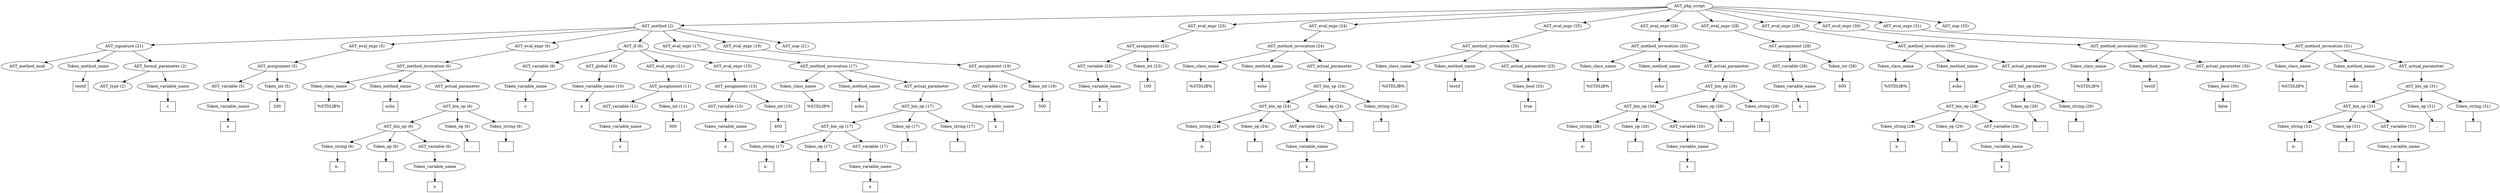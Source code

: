 /*
 * AST in dot format generated by phc -- the PHP compiler
 */

digraph AST {
node_0 [label="AST_php_script"];
node_1 [label="AST_method (2)"];
node_2 [label="AST_signature (21)"];
node_3 [label="AST_method_mod"];
node_4 [label="Token_method_name"];
node_5 [label="testif", shape=box]
node_4 -> node_5;
node_6 [label="AST_formal_parameter (2)"];
node_7 [label="AST_type (2)"];
node_8 [label="Token_variable_name"];
node_9 [label="c", shape=box]
node_8 -> node_9;
node_6 -> node_8;
node_6 -> node_7;
node_2 -> node_6;
node_2 -> node_4;
node_2 -> node_3;
node_10 [label="AST_eval_expr (5)"];
node_11 [label="AST_assignment (5)"];
node_12 [label="AST_variable (5)"];
node_13 [label="Token_variable_name"];
node_14 [label="x", shape=box]
node_13 -> node_14;
node_12 -> node_13;
node_15 [label="Token_int (5)"];
node_16 [label="200", shape=box]
node_15 -> node_16;
node_11 -> node_15;
node_11 -> node_12;
node_10 -> node_11;
node_17 [label="AST_eval_expr (6)"];
node_18 [label="AST_method_invocation (6)"];
node_19 [label="Token_class_name"];
node_20 [label="%STDLIB%", shape=box]
node_19 -> node_20;
node_21 [label="Token_method_name"];
node_22 [label="echo", shape=box]
node_21 -> node_22;
node_23 [label="AST_actual_parameter"];
node_24 [label="AST_bin_op (6)"];
node_25 [label="AST_bin_op (6)"];
node_26 [label="Token_string (6)"];
node_27 [label="x: ", shape=box]
node_26 -> node_27;
node_28 [label="Token_op (6)"];
node_29 [label=".", shape=box]
node_28 -> node_29;
node_30 [label="AST_variable (6)"];
node_31 [label="Token_variable_name"];
node_32 [label="x", shape=box]
node_31 -> node_32;
node_30 -> node_31;
node_25 -> node_30;
node_25 -> node_28;
node_25 -> node_26;
node_33 [label="Token_op (6)"];
node_34 [label=".", shape=box]
node_33 -> node_34;
node_35 [label="Token_string (6)"];
node_36 [label="", shape=box]
node_35 -> node_36;
node_24 -> node_35;
node_24 -> node_33;
node_24 -> node_25;
node_23 -> node_24;
node_18 -> node_23;
node_18 -> node_21;
node_18 -> node_19;
node_17 -> node_18;
node_37 [label="AST_if (8)"];
node_38 [label="AST_variable (8)"];
node_39 [label="Token_variable_name"];
node_40 [label="c", shape=box]
node_39 -> node_40;
node_38 -> node_39;
node_41 [label="AST_global (10)"];
node_42 [label="Token_variable_name (10)"];
node_43 [label="x", shape=box]
node_42 -> node_43;
node_41 -> node_42;
node_44 [label="AST_eval_expr (11)"];
node_45 [label="AST_assignment (11)"];
node_46 [label="AST_variable (11)"];
node_47 [label="Token_variable_name"];
node_48 [label="x", shape=box]
node_47 -> node_48;
node_46 -> node_47;
node_49 [label="Token_int (11)"];
node_50 [label="300", shape=box]
node_49 -> node_50;
node_45 -> node_49;
node_45 -> node_46;
node_44 -> node_45;
node_51 [label="AST_eval_expr (15)"];
node_52 [label="AST_assignment (15)"];
node_53 [label="AST_variable (15)"];
node_54 [label="Token_variable_name"];
node_55 [label="x", shape=box]
node_54 -> node_55;
node_53 -> node_54;
node_56 [label="Token_int (15)"];
node_57 [label="400", shape=box]
node_56 -> node_57;
node_52 -> node_56;
node_52 -> node_53;
node_51 -> node_52;
node_37 -> node_51;
node_37 -> node_44;
node_37 -> node_41;
node_37 -> node_38;
node_58 [label="AST_eval_expr (17)"];
node_59 [label="AST_method_invocation (17)"];
node_60 [label="Token_class_name"];
node_61 [label="%STDLIB%", shape=box]
node_60 -> node_61;
node_62 [label="Token_method_name"];
node_63 [label="echo", shape=box]
node_62 -> node_63;
node_64 [label="AST_actual_parameter"];
node_65 [label="AST_bin_op (17)"];
node_66 [label="AST_bin_op (17)"];
node_67 [label="Token_string (17)"];
node_68 [label="x: ", shape=box]
node_67 -> node_68;
node_69 [label="Token_op (17)"];
node_70 [label=".", shape=box]
node_69 -> node_70;
node_71 [label="AST_variable (17)"];
node_72 [label="Token_variable_name"];
node_73 [label="x", shape=box]
node_72 -> node_73;
node_71 -> node_72;
node_66 -> node_71;
node_66 -> node_69;
node_66 -> node_67;
node_74 [label="Token_op (17)"];
node_75 [label=".", shape=box]
node_74 -> node_75;
node_76 [label="Token_string (17)"];
node_77 [label="", shape=box]
node_76 -> node_77;
node_65 -> node_76;
node_65 -> node_74;
node_65 -> node_66;
node_64 -> node_65;
node_59 -> node_64;
node_59 -> node_62;
node_59 -> node_60;
node_58 -> node_59;
node_78 [label="AST_eval_expr (19)"];
node_79 [label="AST_assignment (19)"];
node_80 [label="AST_variable (19)"];
node_81 [label="Token_variable_name"];
node_82 [label="x", shape=box]
node_81 -> node_82;
node_80 -> node_81;
node_83 [label="Token_int (19)"];
node_84 [label="500", shape=box]
node_83 -> node_84;
node_79 -> node_83;
node_79 -> node_80;
node_78 -> node_79;
node_85 [label="AST_nop (21)"];
node_1 -> node_85;
node_1 -> node_78;
node_1 -> node_58;
node_1 -> node_37;
node_1 -> node_17;
node_1 -> node_10;
node_1 -> node_2;
node_86 [label="AST_eval_expr (23)"];
node_87 [label="AST_assignment (23)"];
node_88 [label="AST_variable (23)"];
node_89 [label="Token_variable_name"];
node_90 [label="x", shape=box]
node_89 -> node_90;
node_88 -> node_89;
node_91 [label="Token_int (23)"];
node_92 [label="100", shape=box]
node_91 -> node_92;
node_87 -> node_91;
node_87 -> node_88;
node_86 -> node_87;
node_93 [label="AST_eval_expr (24)"];
node_94 [label="AST_method_invocation (24)"];
node_95 [label="Token_class_name"];
node_96 [label="%STDLIB%", shape=box]
node_95 -> node_96;
node_97 [label="Token_method_name"];
node_98 [label="echo", shape=box]
node_97 -> node_98;
node_99 [label="AST_actual_parameter"];
node_100 [label="AST_bin_op (24)"];
node_101 [label="AST_bin_op (24)"];
node_102 [label="Token_string (24)"];
node_103 [label="x: ", shape=box]
node_102 -> node_103;
node_104 [label="Token_op (24)"];
node_105 [label=".", shape=box]
node_104 -> node_105;
node_106 [label="AST_variable (24)"];
node_107 [label="Token_variable_name"];
node_108 [label="x", shape=box]
node_107 -> node_108;
node_106 -> node_107;
node_101 -> node_106;
node_101 -> node_104;
node_101 -> node_102;
node_109 [label="Token_op (24)"];
node_110 [label=".", shape=box]
node_109 -> node_110;
node_111 [label="Token_string (24)"];
node_112 [label="", shape=box]
node_111 -> node_112;
node_100 -> node_111;
node_100 -> node_109;
node_100 -> node_101;
node_99 -> node_100;
node_94 -> node_99;
node_94 -> node_97;
node_94 -> node_95;
node_93 -> node_94;
node_113 [label="AST_eval_expr (25)"];
node_114 [label="AST_method_invocation (25)"];
node_115 [label="Token_class_name"];
node_116 [label="%STDLIB%", shape=box]
node_115 -> node_116;
node_117 [label="Token_method_name"];
node_118 [label="testif", shape=box]
node_117 -> node_118;
node_119 [label="AST_actual_parameter (25)"];
node_120 [label="Token_bool (25)"];
node_121 [label="true", shape=box]
node_120 -> node_121;
node_119 -> node_120;
node_114 -> node_119;
node_114 -> node_117;
node_114 -> node_115;
node_113 -> node_114;
node_122 [label="AST_eval_expr (26)"];
node_123 [label="AST_method_invocation (26)"];
node_124 [label="Token_class_name"];
node_125 [label="%STDLIB%", shape=box]
node_124 -> node_125;
node_126 [label="Token_method_name"];
node_127 [label="echo", shape=box]
node_126 -> node_127;
node_128 [label="AST_actual_parameter"];
node_129 [label="AST_bin_op (26)"];
node_130 [label="AST_bin_op (26)"];
node_131 [label="Token_string (26)"];
node_132 [label="x: ", shape=box]
node_131 -> node_132;
node_133 [label="Token_op (26)"];
node_134 [label=".", shape=box]
node_133 -> node_134;
node_135 [label="AST_variable (26)"];
node_136 [label="Token_variable_name"];
node_137 [label="x", shape=box]
node_136 -> node_137;
node_135 -> node_136;
node_130 -> node_135;
node_130 -> node_133;
node_130 -> node_131;
node_138 [label="Token_op (26)"];
node_139 [label=".", shape=box]
node_138 -> node_139;
node_140 [label="Token_string (26)"];
node_141 [label="", shape=box]
node_140 -> node_141;
node_129 -> node_140;
node_129 -> node_138;
node_129 -> node_130;
node_128 -> node_129;
node_123 -> node_128;
node_123 -> node_126;
node_123 -> node_124;
node_122 -> node_123;
node_142 [label="AST_eval_expr (28)"];
node_143 [label="AST_assignment (28)"];
node_144 [label="AST_variable (28)"];
node_145 [label="Token_variable_name"];
node_146 [label="x", shape=box]
node_145 -> node_146;
node_144 -> node_145;
node_147 [label="Token_int (28)"];
node_148 [label="600", shape=box]
node_147 -> node_148;
node_143 -> node_147;
node_143 -> node_144;
node_142 -> node_143;
node_149 [label="AST_eval_expr (29)"];
node_150 [label="AST_method_invocation (29)"];
node_151 [label="Token_class_name"];
node_152 [label="%STDLIB%", shape=box]
node_151 -> node_152;
node_153 [label="Token_method_name"];
node_154 [label="echo", shape=box]
node_153 -> node_154;
node_155 [label="AST_actual_parameter"];
node_156 [label="AST_bin_op (29)"];
node_157 [label="AST_bin_op (29)"];
node_158 [label="Token_string (29)"];
node_159 [label="x: ", shape=box]
node_158 -> node_159;
node_160 [label="Token_op (29)"];
node_161 [label=".", shape=box]
node_160 -> node_161;
node_162 [label="AST_variable (29)"];
node_163 [label="Token_variable_name"];
node_164 [label="x", shape=box]
node_163 -> node_164;
node_162 -> node_163;
node_157 -> node_162;
node_157 -> node_160;
node_157 -> node_158;
node_165 [label="Token_op (29)"];
node_166 [label=".", shape=box]
node_165 -> node_166;
node_167 [label="Token_string (29)"];
node_168 [label="", shape=box]
node_167 -> node_168;
node_156 -> node_167;
node_156 -> node_165;
node_156 -> node_157;
node_155 -> node_156;
node_150 -> node_155;
node_150 -> node_153;
node_150 -> node_151;
node_149 -> node_150;
node_169 [label="AST_eval_expr (30)"];
node_170 [label="AST_method_invocation (30)"];
node_171 [label="Token_class_name"];
node_172 [label="%STDLIB%", shape=box]
node_171 -> node_172;
node_173 [label="Token_method_name"];
node_174 [label="testif", shape=box]
node_173 -> node_174;
node_175 [label="AST_actual_parameter (30)"];
node_176 [label="Token_bool (30)"];
node_177 [label="false", shape=box]
node_176 -> node_177;
node_175 -> node_176;
node_170 -> node_175;
node_170 -> node_173;
node_170 -> node_171;
node_169 -> node_170;
node_178 [label="AST_eval_expr (31)"];
node_179 [label="AST_method_invocation (31)"];
node_180 [label="Token_class_name"];
node_181 [label="%STDLIB%", shape=box]
node_180 -> node_181;
node_182 [label="Token_method_name"];
node_183 [label="echo", shape=box]
node_182 -> node_183;
node_184 [label="AST_actual_parameter"];
node_185 [label="AST_bin_op (31)"];
node_186 [label="AST_bin_op (31)"];
node_187 [label="Token_string (31)"];
node_188 [label="x: ", shape=box]
node_187 -> node_188;
node_189 [label="Token_op (31)"];
node_190 [label=".", shape=box]
node_189 -> node_190;
node_191 [label="AST_variable (31)"];
node_192 [label="Token_variable_name"];
node_193 [label="x", shape=box]
node_192 -> node_193;
node_191 -> node_192;
node_186 -> node_191;
node_186 -> node_189;
node_186 -> node_187;
node_194 [label="Token_op (31)"];
node_195 [label=".", shape=box]
node_194 -> node_195;
node_196 [label="Token_string (31)"];
node_197 [label="", shape=box]
node_196 -> node_197;
node_185 -> node_196;
node_185 -> node_194;
node_185 -> node_186;
node_184 -> node_185;
node_179 -> node_184;
node_179 -> node_182;
node_179 -> node_180;
node_178 -> node_179;
node_198 [label="AST_nop (33)"];
node_0 -> node_198;
node_0 -> node_178;
node_0 -> node_169;
node_0 -> node_149;
node_0 -> node_142;
node_0 -> node_122;
node_0 -> node_113;
node_0 -> node_93;
node_0 -> node_86;
node_0 -> node_1;
}
